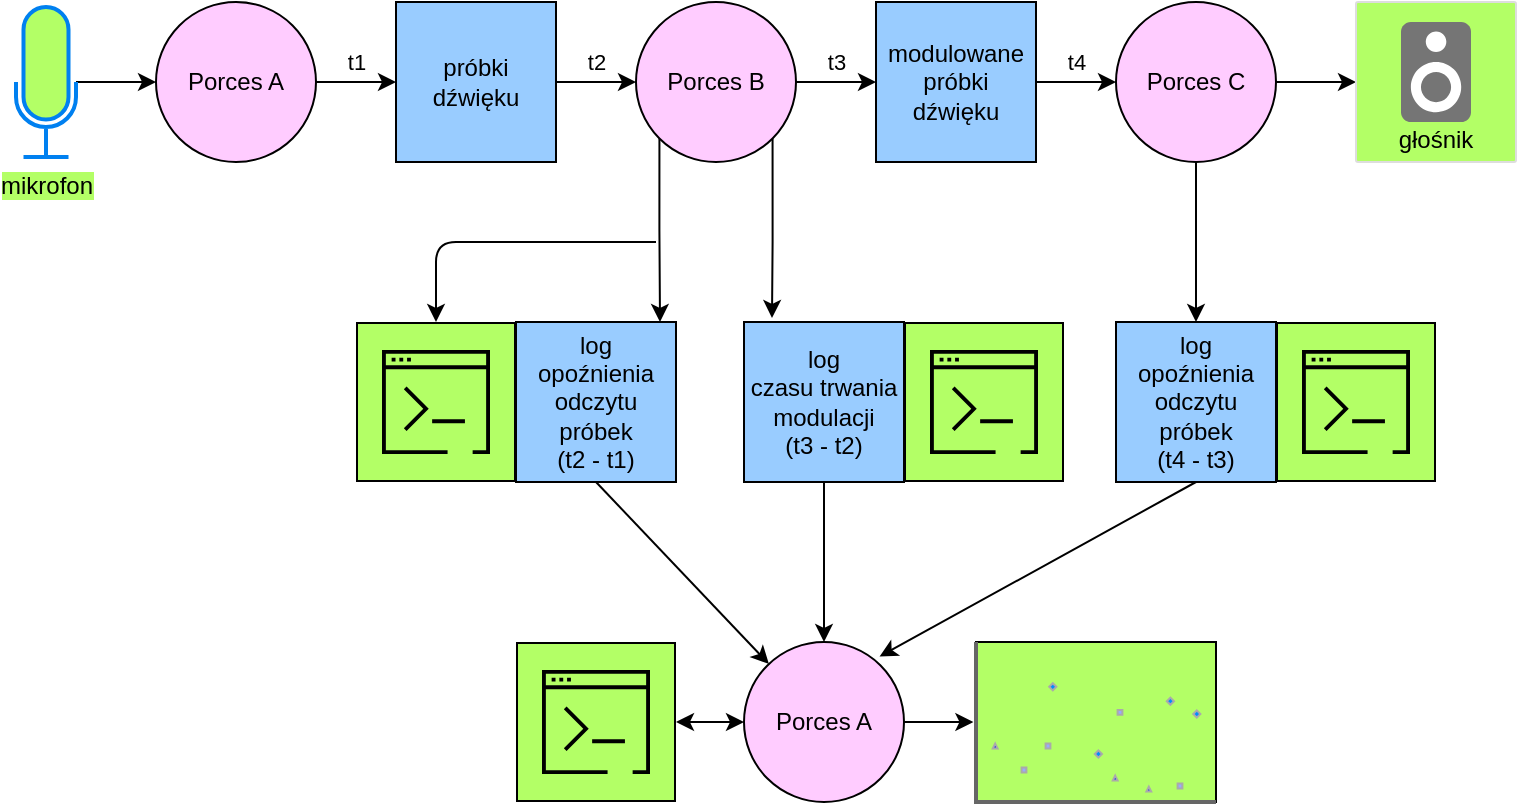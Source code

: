 <mxfile version="13.9.2" type="github">
  <diagram id="J7AkhhLuW-lxTwtp0N6A" name="Page-1">
    <mxGraphModel dx="981" dy="550" grid="1" gridSize="10" guides="1" tooltips="1" connect="1" arrows="1" fold="1" page="1" pageScale="1" pageWidth="827" pageHeight="1169" math="0" shadow="0">
      <root>
        <mxCell id="0" />
        <mxCell id="1" parent="0" />
        <mxCell id="xCkk0emjjrwjgm4H8n37-6" value="t1" style="edgeStyle=orthogonalEdgeStyle;rounded=0;orthogonalLoop=1;jettySize=auto;html=1;exitX=1;exitY=0.5;exitDx=0;exitDy=0;entryX=0;entryY=0.5;entryDx=0;entryDy=0;" edge="1" parent="1" source="xCkk0emjjrwjgm4H8n37-1" target="xCkk0emjjrwjgm4H8n37-4">
          <mxGeometry x="0.002" y="10" relative="1" as="geometry">
            <Array as="points">
              <mxPoint x="220" y="520" />
              <mxPoint x="220" y="520" />
            </Array>
            <mxPoint as="offset" />
          </mxGeometry>
        </mxCell>
        <mxCell id="xCkk0emjjrwjgm4H8n37-1" value="Porces A" style="ellipse;whiteSpace=wrap;html=1;aspect=fixed;fillColor=#FFCCFF;" vertex="1" parent="1">
          <mxGeometry x="120" y="480" width="80" height="80" as="geometry" />
        </mxCell>
        <mxCell id="xCkk0emjjrwjgm4H8n37-8" value="t3" style="edgeStyle=orthogonalEdgeStyle;rounded=0;orthogonalLoop=1;jettySize=auto;html=1;exitX=1;exitY=0.5;exitDx=0;exitDy=0;" edge="1" parent="1" source="xCkk0emjjrwjgm4H8n37-2" target="xCkk0emjjrwjgm4H8n37-5">
          <mxGeometry y="10" relative="1" as="geometry">
            <mxPoint as="offset" />
          </mxGeometry>
        </mxCell>
        <mxCell id="xCkk0emjjrwjgm4H8n37-16" style="edgeStyle=orthogonalEdgeStyle;rounded=0;orthogonalLoop=1;jettySize=auto;html=1;exitX=0;exitY=1;exitDx=0;exitDy=0;entryX=0.9;entryY=0;entryDx=0;entryDy=0;entryPerimeter=0;shadow=0;" edge="1" parent="1" source="xCkk0emjjrwjgm4H8n37-2" target="xCkk0emjjrwjgm4H8n37-10">
          <mxGeometry relative="1" as="geometry">
            <Array as="points">
              <mxPoint x="372" y="594" />
              <mxPoint x="372" y="594" />
            </Array>
          </mxGeometry>
        </mxCell>
        <mxCell id="xCkk0emjjrwjgm4H8n37-17" style="edgeStyle=orthogonalEdgeStyle;rounded=0;orthogonalLoop=1;jettySize=auto;html=1;exitX=1;exitY=1;exitDx=0;exitDy=0;entryX=0.175;entryY=-0.025;entryDx=0;entryDy=0;shadow=0;entryPerimeter=0;" edge="1" parent="1" source="xCkk0emjjrwjgm4H8n37-2" target="xCkk0emjjrwjgm4H8n37-11">
          <mxGeometry relative="1" as="geometry" />
        </mxCell>
        <mxCell id="xCkk0emjjrwjgm4H8n37-2" value="Porces B" style="ellipse;whiteSpace=wrap;html=1;aspect=fixed;fillColor=#FFCCFF;" vertex="1" parent="1">
          <mxGeometry x="360" y="480" width="80" height="80" as="geometry" />
        </mxCell>
        <mxCell id="xCkk0emjjrwjgm4H8n37-15" style="edgeStyle=orthogonalEdgeStyle;rounded=0;orthogonalLoop=1;jettySize=auto;html=1;exitX=0.5;exitY=1;exitDx=0;exitDy=0;entryX=0.5;entryY=0;entryDx=0;entryDy=0;shadow=0;" edge="1" parent="1" source="xCkk0emjjrwjgm4H8n37-3" target="xCkk0emjjrwjgm4H8n37-12">
          <mxGeometry relative="1" as="geometry" />
        </mxCell>
        <mxCell id="xCkk0emjjrwjgm4H8n37-32" style="edgeStyle=orthogonalEdgeStyle;rounded=0;orthogonalLoop=1;jettySize=auto;html=1;exitX=1;exitY=0.5;exitDx=0;exitDy=0;entryX=0;entryY=0.5;entryDx=0;entryDy=0;shadow=0;fontColor=#33FF33;" edge="1" parent="1" source="xCkk0emjjrwjgm4H8n37-3" target="xCkk0emjjrwjgm4H8n37-30">
          <mxGeometry relative="1" as="geometry" />
        </mxCell>
        <mxCell id="xCkk0emjjrwjgm4H8n37-3" value="Porces C" style="ellipse;whiteSpace=wrap;html=1;aspect=fixed;fillColor=#FFCCFF;" vertex="1" parent="1">
          <mxGeometry x="600" y="480" width="80" height="80" as="geometry" />
        </mxCell>
        <mxCell id="xCkk0emjjrwjgm4H8n37-7" value="t2" style="edgeStyle=orthogonalEdgeStyle;rounded=0;orthogonalLoop=1;jettySize=auto;html=1;exitX=1;exitY=0.5;exitDx=0;exitDy=0;entryX=0;entryY=0.5;entryDx=0;entryDy=0;shadow=0;" edge="1" parent="1" source="xCkk0emjjrwjgm4H8n37-4" target="xCkk0emjjrwjgm4H8n37-2">
          <mxGeometry y="10" relative="1" as="geometry">
            <mxPoint as="offset" />
          </mxGeometry>
        </mxCell>
        <mxCell id="xCkk0emjjrwjgm4H8n37-4" value="próbki&lt;br&gt;dźwięku" style="whiteSpace=wrap;html=1;aspect=fixed;fillColor=#99CCFF;" vertex="1" parent="1">
          <mxGeometry x="240" y="480" width="80" height="80" as="geometry" />
        </mxCell>
        <mxCell id="xCkk0emjjrwjgm4H8n37-9" value="t4" style="edgeStyle=orthogonalEdgeStyle;rounded=0;orthogonalLoop=1;jettySize=auto;html=1;exitX=1;exitY=0.5;exitDx=0;exitDy=0;" edge="1" parent="1" source="xCkk0emjjrwjgm4H8n37-5" target="xCkk0emjjrwjgm4H8n37-3">
          <mxGeometry y="10" relative="1" as="geometry">
            <mxPoint as="offset" />
          </mxGeometry>
        </mxCell>
        <mxCell id="xCkk0emjjrwjgm4H8n37-5" value="modulowane&lt;br&gt;próbki&lt;br&gt;dźwięku" style="whiteSpace=wrap;html=1;aspect=fixed;fillColor=#99CCFF;" vertex="1" parent="1">
          <mxGeometry x="480" y="480" width="80" height="80" as="geometry" />
        </mxCell>
        <mxCell id="xCkk0emjjrwjgm4H8n37-10" value="log&lt;br&gt;opoźnienia&lt;br&gt;odczytu&lt;br&gt;próbek&lt;br&gt;(t2 - t1)" style="whiteSpace=wrap;html=1;aspect=fixed;fillColor=#99CCFF;" vertex="1" parent="1">
          <mxGeometry x="300" y="640" width="80" height="80" as="geometry" />
        </mxCell>
        <mxCell id="xCkk0emjjrwjgm4H8n37-23" style="edgeStyle=orthogonalEdgeStyle;rounded=0;orthogonalLoop=1;jettySize=auto;html=1;exitX=0.5;exitY=1;exitDx=0;exitDy=0;entryX=0.5;entryY=0;entryDx=0;entryDy=0;shadow=0;" edge="1" parent="1" source="xCkk0emjjrwjgm4H8n37-11" target="xCkk0emjjrwjgm4H8n37-18">
          <mxGeometry relative="1" as="geometry" />
        </mxCell>
        <mxCell id="xCkk0emjjrwjgm4H8n37-11" value="log&lt;br&gt;czasu trwania&lt;br&gt;modulacji&lt;br&gt;(t3 - t2)" style="whiteSpace=wrap;html=1;aspect=fixed;fillColor=#99CCFF;" vertex="1" parent="1">
          <mxGeometry x="414" y="640" width="80" height="80" as="geometry" />
        </mxCell>
        <mxCell id="xCkk0emjjrwjgm4H8n37-12" value="log&lt;br&gt;opoźnienia&lt;br&gt;odczytu&lt;br&gt;próbek&lt;br&gt;(t4 - t3)" style="whiteSpace=wrap;html=1;aspect=fixed;fillColor=#99CCFF;" vertex="1" parent="1">
          <mxGeometry x="600" y="640" width="80" height="80" as="geometry" />
        </mxCell>
        <mxCell id="xCkk0emjjrwjgm4H8n37-27" style="edgeStyle=orthogonalEdgeStyle;rounded=0;orthogonalLoop=1;jettySize=auto;html=1;exitX=1;exitY=0.5;exitDx=0;exitDy=0;entryX=-0.011;entryY=0.496;entryDx=0;entryDy=0;entryPerimeter=0;shadow=0;fontColor=#33FF33;" edge="1" parent="1" source="xCkk0emjjrwjgm4H8n37-18" target="xCkk0emjjrwjgm4H8n37-26">
          <mxGeometry relative="1" as="geometry" />
        </mxCell>
        <mxCell id="xCkk0emjjrwjgm4H8n37-18" value="Porces A" style="ellipse;whiteSpace=wrap;html=1;aspect=fixed;fillColor=#FFCCFF;" vertex="1" parent="1">
          <mxGeometry x="414" y="800" width="80" height="80" as="geometry" />
        </mxCell>
        <mxCell id="xCkk0emjjrwjgm4H8n37-26" value="" style="verticalLabelPosition=bottom;shadow=0;dashed=0;align=center;html=1;verticalAlign=top;strokeWidth=1;shape=mxgraph.mockup.graphics.plotChart;strokeColor2=#aaaaaa;strokeColor3=#666666;fillColor2=#99aaff,#0022ff,#008cff;labelBackgroundColor=#B3FF66;fillColor=#B3FF66;" vertex="1" parent="1">
          <mxGeometry x="530" y="800" width="120" height="80" as="geometry" />
        </mxCell>
        <mxCell id="xCkk0emjjrwjgm4H8n37-30" value="głośnik" style="strokeColor=#dddddd;shadow=0;strokeWidth=1;rounded=1;absoluteArcSize=1;arcSize=2;labelPosition=center;verticalLabelPosition=middle;align=center;verticalAlign=bottom;spacingLeft=0;fontSize=12;whiteSpace=wrap;spacingBottom=2;labelBackgroundColor=#B3FF66;fillColor=#B3FF66;" vertex="1" parent="1">
          <mxGeometry x="720" y="480" width="80" height="80" as="geometry" />
        </mxCell>
        <mxCell id="xCkk0emjjrwjgm4H8n37-31" value="" style="dashed=0;connectable=0;html=1;fillColor=#757575;strokeColor=none;shape=mxgraph.gcp2.speaker;part=1;" vertex="1" parent="xCkk0emjjrwjgm4H8n37-30">
          <mxGeometry x="0.5" width="35" height="50" relative="1" as="geometry">
            <mxPoint x="-17.5" y="10" as="offset" />
          </mxGeometry>
        </mxCell>
        <mxCell id="xCkk0emjjrwjgm4H8n37-34" style="edgeStyle=orthogonalEdgeStyle;rounded=0;orthogonalLoop=1;jettySize=auto;html=1;entryX=0;entryY=0.5;entryDx=0;entryDy=0;shadow=0;fontColor=#33FF33;" edge="1" parent="1" source="xCkk0emjjrwjgm4H8n37-33" target="xCkk0emjjrwjgm4H8n37-1">
          <mxGeometry relative="1" as="geometry" />
        </mxCell>
        <mxCell id="xCkk0emjjrwjgm4H8n37-33" value="&lt;span style=&quot;&quot;&gt;mikrofon&lt;/span&gt;" style="html=1;verticalLabelPosition=bottom;align=center;labelBackgroundColor=#B3FF66;verticalAlign=top;strokeWidth=2;strokeColor=#0080F0;shadow=0;dashed=0;shape=mxgraph.ios7.icons.microphone;fillColor=#B3FF66;labelBorderColor=none;" vertex="1" parent="1">
          <mxGeometry x="50" y="482.5" width="30" height="75" as="geometry" />
        </mxCell>
        <mxCell id="xCkk0emjjrwjgm4H8n37-37" value="" style="endArrow=classic;startArrow=classic;html=1;shadow=0;fontColor=#000000;entryX=0;entryY=0.5;entryDx=0;entryDy=0;" edge="1" parent="1" target="xCkk0emjjrwjgm4H8n37-18">
          <mxGeometry width="50" height="50" relative="1" as="geometry">
            <mxPoint x="380" y="840" as="sourcePoint" />
            <mxPoint x="430" y="790" as="targetPoint" />
          </mxGeometry>
        </mxCell>
        <mxCell id="xCkk0emjjrwjgm4H8n37-39" value="" style="outlineConnect=0;fontColor=#232F3E;gradientColor=none;dashed=0;verticalLabelPosition=middle;verticalAlign=bottom;align=center;html=1;whiteSpace=wrap;fontSize=10;fontStyle=1;spacing=3;shape=mxgraph.aws4.productIcon;prIcon=mxgraph.aws4.command_line_interface;shadow=0;labelBackgroundColor=#33FF33;fillColor=#B3FF66;strokeWidth=1;" vertex="1" parent="1">
          <mxGeometry x="494" y="640" width="80" height="80" as="geometry" />
        </mxCell>
        <mxCell id="xCkk0emjjrwjgm4H8n37-40" value="" style="outlineConnect=0;fontColor=#232F3E;gradientColor=none;dashed=0;verticalLabelPosition=middle;verticalAlign=bottom;align=center;html=1;whiteSpace=wrap;fontSize=10;fontStyle=1;spacing=3;shape=mxgraph.aws4.productIcon;prIcon=mxgraph.aws4.command_line_interface;shadow=0;labelBackgroundColor=#33FF33;fillColor=#B3FF66;" vertex="1" parent="1">
          <mxGeometry x="300" y="800" width="80" height="80" as="geometry" />
        </mxCell>
        <mxCell id="xCkk0emjjrwjgm4H8n37-41" value="" style="outlineConnect=0;fontColor=#232F3E;gradientColor=none;dashed=0;verticalLabelPosition=middle;verticalAlign=bottom;align=center;html=1;whiteSpace=wrap;fontSize=10;fontStyle=1;spacing=3;shape=mxgraph.aws4.productIcon;prIcon=mxgraph.aws4.command_line_interface;shadow=0;labelBackgroundColor=#33FF33;fillColor=#B3FF66;" vertex="1" parent="1">
          <mxGeometry x="220" y="640" width="80" height="80" as="geometry" />
        </mxCell>
        <mxCell id="xCkk0emjjrwjgm4H8n37-42" value="" style="outlineConnect=0;fontColor=#232F3E;gradientColor=none;dashed=0;verticalLabelPosition=middle;verticalAlign=bottom;align=center;html=1;whiteSpace=wrap;fontSize=10;fontStyle=1;spacing=3;shape=mxgraph.aws4.productIcon;prIcon=mxgraph.aws4.command_line_interface;shadow=0;labelBackgroundColor=#33FF33;fillColor=#B3FF66;" vertex="1" parent="1">
          <mxGeometry x="680" y="640" width="80" height="80" as="geometry" />
        </mxCell>
        <mxCell id="xCkk0emjjrwjgm4H8n37-43" value="" style="endArrow=classic;html=1;shadow=0;fontColor=#000000;" edge="1" parent="1" target="xCkk0emjjrwjgm4H8n37-41">
          <mxGeometry width="50" height="50" relative="1" as="geometry">
            <mxPoint x="370" y="600" as="sourcePoint" />
            <mxPoint x="260" y="630" as="targetPoint" />
            <Array as="points">
              <mxPoint x="260" y="600" />
            </Array>
          </mxGeometry>
        </mxCell>
        <mxCell id="xCkk0emjjrwjgm4H8n37-45" value="" style="endArrow=classic;html=1;shadow=0;fontColor=#000000;" edge="1" parent="1" target="xCkk0emjjrwjgm4H8n37-18">
          <mxGeometry width="50" height="50" relative="1" as="geometry">
            <mxPoint x="340" y="720" as="sourcePoint" />
            <mxPoint x="390" y="670" as="targetPoint" />
          </mxGeometry>
        </mxCell>
        <mxCell id="xCkk0emjjrwjgm4H8n37-46" value="" style="endArrow=classic;html=1;shadow=0;fontColor=#000000;entryX=0.847;entryY=0.091;entryDx=0;entryDy=0;entryPerimeter=0;" edge="1" parent="1" target="xCkk0emjjrwjgm4H8n37-18">
          <mxGeometry width="50" height="50" relative="1" as="geometry">
            <mxPoint x="640" y="720" as="sourcePoint" />
            <mxPoint x="726.476" y="810.975" as="targetPoint" />
          </mxGeometry>
        </mxCell>
      </root>
    </mxGraphModel>
  </diagram>
</mxfile>
